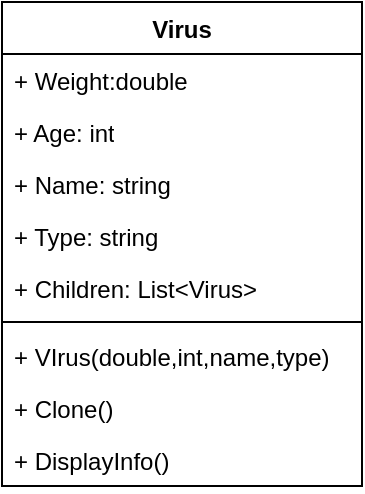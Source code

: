 <mxfile version="24.4.0" type="device">
  <diagram name="Страница — 1" id="KLXQLUnNd3qYsx191wyn">
    <mxGraphModel dx="1290" dy="530" grid="1" gridSize="10" guides="1" tooltips="1" connect="1" arrows="1" fold="1" page="1" pageScale="1" pageWidth="827" pageHeight="1169" math="0" shadow="0">
      <root>
        <mxCell id="0" />
        <mxCell id="1" parent="0" />
        <mxCell id="hHy-OXb8szvLmufcLdCW-1" value="Virus" style="swimlane;fontStyle=1;align=center;verticalAlign=top;childLayout=stackLayout;horizontal=1;startSize=26;horizontalStack=0;resizeParent=1;resizeParentMax=0;resizeLast=0;collapsible=1;marginBottom=0;whiteSpace=wrap;html=1;" vertex="1" parent="1">
          <mxGeometry x="210" y="60" width="180" height="242" as="geometry" />
        </mxCell>
        <mxCell id="hHy-OXb8szvLmufcLdCW-2" value="+ Weight:double" style="text;strokeColor=none;fillColor=none;align=left;verticalAlign=top;spacingLeft=4;spacingRight=4;overflow=hidden;rotatable=0;points=[[0,0.5],[1,0.5]];portConstraint=eastwest;whiteSpace=wrap;html=1;" vertex="1" parent="hHy-OXb8szvLmufcLdCW-1">
          <mxGeometry y="26" width="180" height="26" as="geometry" />
        </mxCell>
        <mxCell id="hHy-OXb8szvLmufcLdCW-6" value="+ Age: int" style="text;strokeColor=none;fillColor=none;align=left;verticalAlign=top;spacingLeft=4;spacingRight=4;overflow=hidden;rotatable=0;points=[[0,0.5],[1,0.5]];portConstraint=eastwest;whiteSpace=wrap;html=1;" vertex="1" parent="hHy-OXb8szvLmufcLdCW-1">
          <mxGeometry y="52" width="180" height="26" as="geometry" />
        </mxCell>
        <mxCell id="hHy-OXb8szvLmufcLdCW-5" value="+ Name: string" style="text;strokeColor=none;fillColor=none;align=left;verticalAlign=top;spacingLeft=4;spacingRight=4;overflow=hidden;rotatable=0;points=[[0,0.5],[1,0.5]];portConstraint=eastwest;whiteSpace=wrap;html=1;" vertex="1" parent="hHy-OXb8szvLmufcLdCW-1">
          <mxGeometry y="78" width="180" height="26" as="geometry" />
        </mxCell>
        <mxCell id="hHy-OXb8szvLmufcLdCW-8" value="+ Type: string" style="text;strokeColor=none;fillColor=none;align=left;verticalAlign=top;spacingLeft=4;spacingRight=4;overflow=hidden;rotatable=0;points=[[0,0.5],[1,0.5]];portConstraint=eastwest;whiteSpace=wrap;html=1;" vertex="1" parent="hHy-OXb8szvLmufcLdCW-1">
          <mxGeometry y="104" width="180" height="26" as="geometry" />
        </mxCell>
        <mxCell id="hHy-OXb8szvLmufcLdCW-7" value="+ Children: List&amp;lt;Virus&amp;gt;" style="text;strokeColor=none;fillColor=none;align=left;verticalAlign=top;spacingLeft=4;spacingRight=4;overflow=hidden;rotatable=0;points=[[0,0.5],[1,0.5]];portConstraint=eastwest;whiteSpace=wrap;html=1;" vertex="1" parent="hHy-OXb8szvLmufcLdCW-1">
          <mxGeometry y="130" width="180" height="26" as="geometry" />
        </mxCell>
        <mxCell id="hHy-OXb8szvLmufcLdCW-3" value="" style="line;strokeWidth=1;fillColor=none;align=left;verticalAlign=middle;spacingTop=-1;spacingLeft=3;spacingRight=3;rotatable=0;labelPosition=right;points=[];portConstraint=eastwest;strokeColor=inherit;" vertex="1" parent="hHy-OXb8szvLmufcLdCW-1">
          <mxGeometry y="156" width="180" height="8" as="geometry" />
        </mxCell>
        <mxCell id="hHy-OXb8szvLmufcLdCW-4" value="+ VIrus(double,int,name,type)" style="text;strokeColor=none;fillColor=none;align=left;verticalAlign=top;spacingLeft=4;spacingRight=4;overflow=hidden;rotatable=0;points=[[0,0.5],[1,0.5]];portConstraint=eastwest;whiteSpace=wrap;html=1;" vertex="1" parent="hHy-OXb8szvLmufcLdCW-1">
          <mxGeometry y="164" width="180" height="26" as="geometry" />
        </mxCell>
        <mxCell id="hHy-OXb8szvLmufcLdCW-10" value="+ Clone()" style="text;strokeColor=none;fillColor=none;align=left;verticalAlign=top;spacingLeft=4;spacingRight=4;overflow=hidden;rotatable=0;points=[[0,0.5],[1,0.5]];portConstraint=eastwest;whiteSpace=wrap;html=1;" vertex="1" parent="hHy-OXb8szvLmufcLdCW-1">
          <mxGeometry y="190" width="180" height="26" as="geometry" />
        </mxCell>
        <mxCell id="hHy-OXb8szvLmufcLdCW-9" value="+ DisplayInfo()" style="text;strokeColor=none;fillColor=none;align=left;verticalAlign=top;spacingLeft=4;spacingRight=4;overflow=hidden;rotatable=0;points=[[0,0.5],[1,0.5]];portConstraint=eastwest;whiteSpace=wrap;html=1;" vertex="1" parent="hHy-OXb8szvLmufcLdCW-1">
          <mxGeometry y="216" width="180" height="26" as="geometry" />
        </mxCell>
      </root>
    </mxGraphModel>
  </diagram>
</mxfile>
